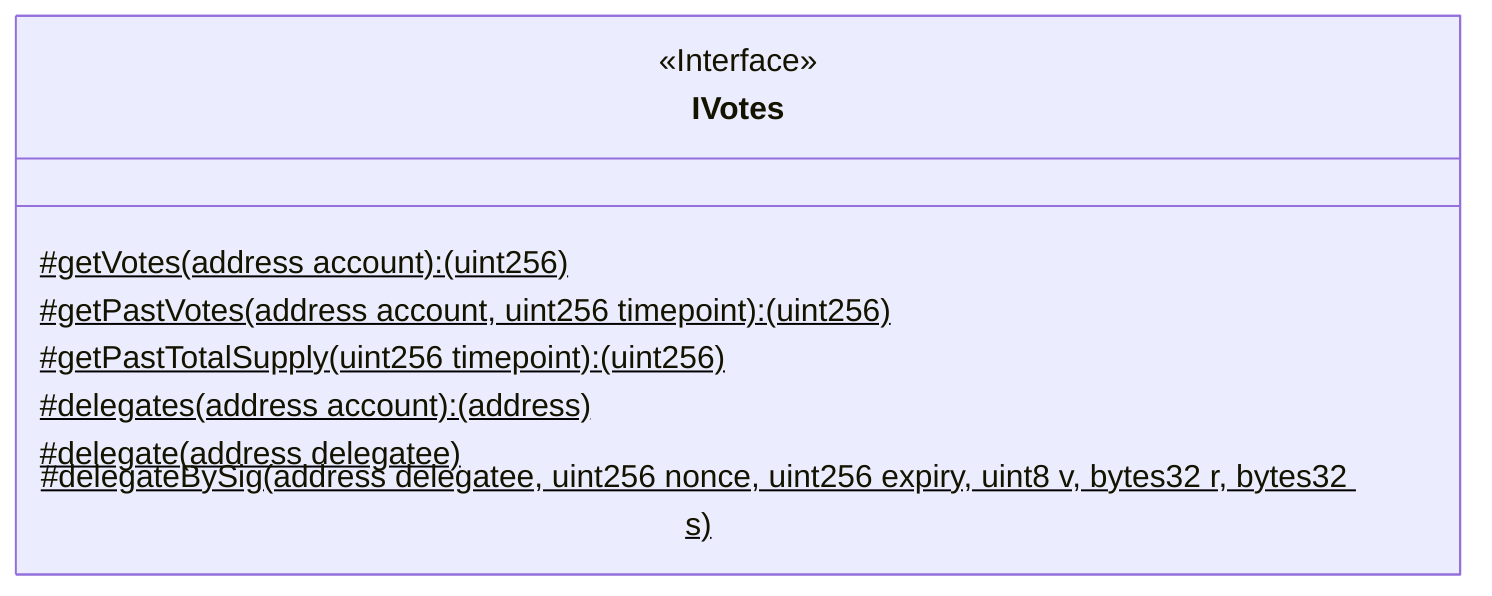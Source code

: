 classDiagram
  %% 239:2082:0
  class IVotes {
    <<Interface>>
    #getVotes(address account): (uint256)$
    #getPastVotes(address account, uint256 timepoint): (uint256)$
    #getPastTotalSupply(uint256 timepoint): (uint256)$
    #delegates(address account): (address)$
    #delegate(address delegatee)$
    #delegateBySig(address delegatee, uint256 nonce, uint256 expiry, uint8 v, bytes32 r, bytes32 s)$
  }